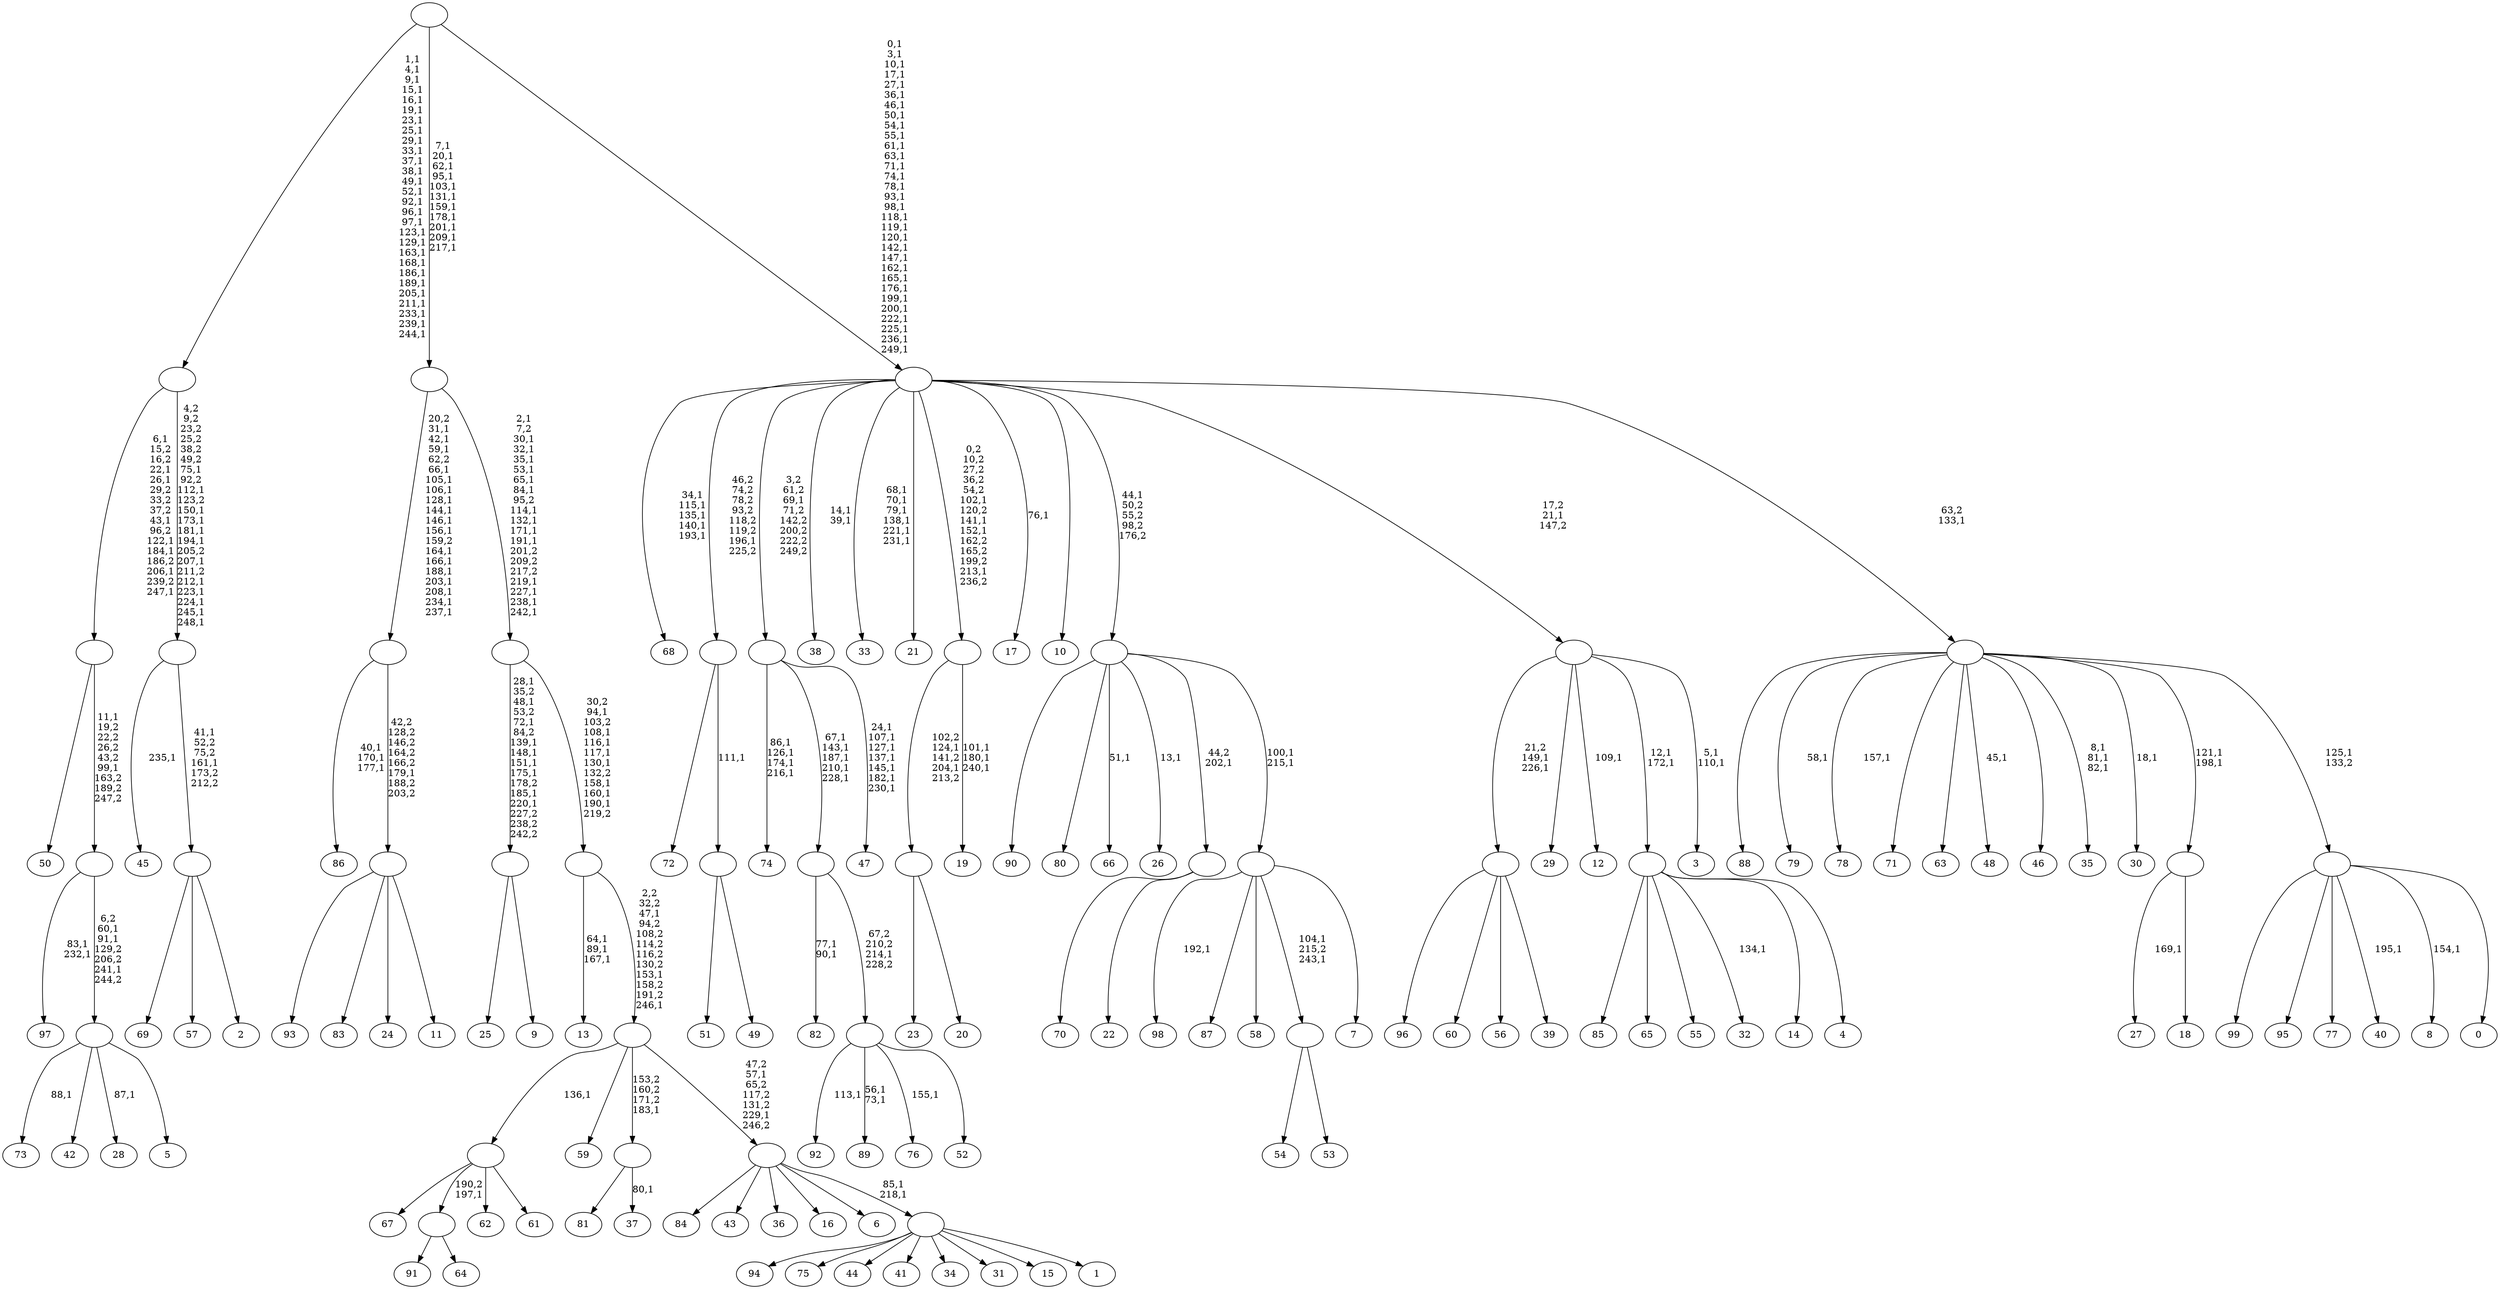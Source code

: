 digraph T {
	350 [label="99"]
	349 [label="98"]
	347 [label="97"]
	344 [label="96"]
	343 [label="95"]
	342 [label="94"]
	341 [label="93"]
	340 [label="92"]
	338 [label="91"]
	337 [label="90"]
	336 [label="89"]
	333 [label="88"]
	332 [label="87"]
	331 [label="86"]
	327 [label="85"]
	326 [label="84"]
	325 [label="83"]
	324 [label="82"]
	321 [label="81"]
	320 [label="80"]
	319 [label="79"]
	317 [label="78"]
	315 [label="77"]
	314 [label="76"]
	312 [label="75"]
	311 [label="74"]
	306 [label="73"]
	304 [label="72"]
	303 [label="71"]
	302 [label="70"]
	301 [label="69"]
	300 [label="68"]
	294 [label="67"]
	293 [label="66"]
	291 [label="65"]
	290 [label="64"]
	289 [label=""]
	288 [label="63"]
	287 [label="62"]
	286 [label="61"]
	285 [label=""]
	284 [label="60"]
	283 [label="59"]
	282 [label="58"]
	281 [label="57"]
	280 [label="56"]
	279 [label="55"]
	278 [label="54"]
	277 [label="53"]
	276 [label=""]
	274 [label="52"]
	273 [label=""]
	272 [label=""]
	267 [label="51"]
	266 [label="50"]
	265 [label="49"]
	264 [label=""]
	263 [label=""]
	262 [label="48"]
	260 [label="47"]
	252 [label=""]
	251 [label="46"]
	250 [label="45"]
	248 [label="44"]
	247 [label="43"]
	246 [label="42"]
	245 [label="41"]
	244 [label="40"]
	242 [label="39"]
	241 [label=""]
	239 [label="38"]
	236 [label="37"]
	234 [label=""]
	233 [label="36"]
	232 [label="35"]
	228 [label="34"]
	227 [label="33"]
	220 [label="32"]
	218 [label="31"]
	217 [label="30"]
	215 [label="29"]
	214 [label="28"]
	212 [label="27"]
	210 [label="26"]
	208 [label="25"]
	207 [label="24"]
	206 [label="23"]
	205 [label="22"]
	204 [label=""]
	203 [label="21"]
	202 [label="20"]
	201 [label=""]
	199 [label="19"]
	195 [label=""]
	191 [label="18"]
	190 [label=""]
	188 [label="17"]
	186 [label="16"]
	185 [label="15"]
	184 [label="14"]
	183 [label="13"]
	179 [label="12"]
	177 [label="11"]
	176 [label=""]
	175 [label=""]
	158 [label="10"]
	157 [label="9"]
	156 [label=""]
	147 [label="8"]
	145 [label="7"]
	144 [label=""]
	142 [label=""]
	141 [label="6"]
	140 [label="5"]
	139 [label=""]
	136 [label=""]
	134 [label=""]
	126 [label="4"]
	125 [label=""]
	123 [label="3"]
	120 [label=""]
	119 [label="2"]
	118 [label=""]
	116 [label=""]
	104 [label=""]
	76 [label="1"]
	75 [label=""]
	73 [label=""]
	71 [label=""]
	68 [label=""]
	60 [label=""]
	45 [label=""]
	34 [label="0"]
	33 [label=""]
	32 [label=""]
	31 [label=""]
	0 [label=""]
	289 -> 338 [label=""]
	289 -> 290 [label=""]
	285 -> 294 [label=""]
	285 -> 289 [label="190,2\n197,1"]
	285 -> 287 [label=""]
	285 -> 286 [label=""]
	276 -> 278 [label=""]
	276 -> 277 [label=""]
	273 -> 314 [label="155,1"]
	273 -> 336 [label="56,1\n73,1"]
	273 -> 340 [label="113,1"]
	273 -> 274 [label=""]
	272 -> 324 [label="77,1\n90,1"]
	272 -> 273 [label="67,2\n210,2\n214,1\n228,2"]
	264 -> 267 [label=""]
	264 -> 265 [label=""]
	263 -> 304 [label=""]
	263 -> 264 [label="111,1"]
	252 -> 260 [label="24,1\n107,1\n127,1\n137,1\n145,1\n182,1\n230,1"]
	252 -> 272 [label="67,1\n143,1\n187,1\n210,1\n228,1"]
	252 -> 311 [label="86,1\n126,1\n174,1\n216,1"]
	241 -> 344 [label=""]
	241 -> 284 [label=""]
	241 -> 280 [label=""]
	241 -> 242 [label=""]
	234 -> 236 [label="80,1"]
	234 -> 321 [label=""]
	204 -> 302 [label=""]
	204 -> 205 [label=""]
	201 -> 206 [label=""]
	201 -> 202 [label=""]
	195 -> 199 [label="101,1\n180,1\n240,1"]
	195 -> 201 [label="102,2\n124,1\n141,2\n204,1\n213,2"]
	190 -> 212 [label="169,1"]
	190 -> 191 [label=""]
	176 -> 341 [label=""]
	176 -> 325 [label=""]
	176 -> 207 [label=""]
	176 -> 177 [label=""]
	175 -> 331 [label="40,1\n170,1\n177,1"]
	175 -> 176 [label="42,2\n128,2\n146,2\n164,2\n166,2\n179,1\n188,2\n203,2"]
	156 -> 208 [label=""]
	156 -> 157 [label=""]
	144 -> 276 [label="104,1\n215,2\n243,1"]
	144 -> 349 [label="192,1"]
	144 -> 332 [label=""]
	144 -> 282 [label=""]
	144 -> 145 [label=""]
	142 -> 144 [label="100,1\n215,1"]
	142 -> 210 [label="13,1"]
	142 -> 293 [label="51,1"]
	142 -> 337 [label=""]
	142 -> 320 [label=""]
	142 -> 204 [label="44,2\n202,1"]
	139 -> 214 [label="87,1"]
	139 -> 306 [label="88,1"]
	139 -> 246 [label=""]
	139 -> 140 [label=""]
	136 -> 139 [label="6,2\n60,1\n91,1\n129,2\n206,2\n241,1\n244,2"]
	136 -> 347 [label="83,1\n232,1"]
	134 -> 136 [label="11,1\n19,2\n22,2\n26,2\n43,2\n99,1\n163,2\n189,2\n247,2"]
	134 -> 266 [label=""]
	125 -> 220 [label="134,1"]
	125 -> 327 [label=""]
	125 -> 291 [label=""]
	125 -> 279 [label=""]
	125 -> 184 [label=""]
	125 -> 126 [label=""]
	120 -> 123 [label="5,1\n110,1"]
	120 -> 125 [label="12,1\n172,1"]
	120 -> 179 [label="109,1"]
	120 -> 241 [label="21,2\n149,1\n226,1"]
	120 -> 215 [label=""]
	118 -> 301 [label=""]
	118 -> 281 [label=""]
	118 -> 119 [label=""]
	116 -> 118 [label="41,1\n52,2\n75,2\n161,1\n173,2\n212,2"]
	116 -> 250 [label="235,1"]
	104 -> 116 [label="4,2\n9,2\n23,2\n25,2\n38,2\n49,2\n75,1\n92,2\n112,1\n123,2\n150,1\n173,1\n181,1\n194,1\n205,2\n207,1\n211,2\n212,1\n223,1\n224,1\n245,1\n248,1"]
	104 -> 134 [label="6,1\n15,2\n16,2\n22,1\n26,1\n29,2\n33,2\n37,2\n43,1\n96,2\n122,1\n184,1\n186,2\n206,1\n239,2\n247,1"]
	75 -> 342 [label=""]
	75 -> 312 [label=""]
	75 -> 248 [label=""]
	75 -> 245 [label=""]
	75 -> 228 [label=""]
	75 -> 218 [label=""]
	75 -> 185 [label=""]
	75 -> 76 [label=""]
	73 -> 75 [label="85,1\n218,1"]
	73 -> 326 [label=""]
	73 -> 247 [label=""]
	73 -> 233 [label=""]
	73 -> 186 [label=""]
	73 -> 141 [label=""]
	71 -> 73 [label="47,2\n57,1\n65,2\n117,2\n131,2\n229,1\n246,2"]
	71 -> 285 [label="136,1"]
	71 -> 283 [label=""]
	71 -> 234 [label="153,2\n160,2\n171,2\n183,1"]
	68 -> 71 [label="2,2\n32,2\n47,1\n94,2\n108,2\n114,2\n116,2\n130,2\n153,1\n158,2\n191,2\n246,1"]
	68 -> 183 [label="64,1\n89,1\n167,1"]
	60 -> 68 [label="30,2\n94,1\n103,2\n108,1\n116,1\n117,1\n130,1\n132,2\n158,1\n160,1\n190,1\n219,2"]
	60 -> 156 [label="28,1\n35,2\n48,1\n53,2\n72,1\n84,2\n139,1\n148,1\n151,1\n175,1\n178,2\n185,1\n220,1\n227,2\n238,2\n242,2"]
	45 -> 60 [label="2,1\n7,2\n30,1\n32,1\n35,1\n53,1\n65,1\n84,1\n95,2\n114,1\n132,1\n171,1\n191,1\n201,2\n209,2\n217,2\n219,1\n227,1\n238,1\n242,1"]
	45 -> 175 [label="20,2\n31,1\n42,1\n59,1\n62,2\n66,1\n105,1\n106,1\n128,1\n144,1\n146,1\n156,1\n159,2\n164,1\n166,1\n188,1\n203,1\n208,1\n234,1\n237,1"]
	33 -> 147 [label="154,1"]
	33 -> 244 [label="195,1"]
	33 -> 350 [label=""]
	33 -> 343 [label=""]
	33 -> 315 [label=""]
	33 -> 34 [label=""]
	32 -> 190 [label="121,1\n198,1"]
	32 -> 217 [label="18,1"]
	32 -> 232 [label="8,1\n81,1\n82,1"]
	32 -> 262 [label="45,1"]
	32 -> 317 [label="157,1"]
	32 -> 319 [label="58,1"]
	32 -> 333 [label=""]
	32 -> 303 [label=""]
	32 -> 288 [label=""]
	32 -> 251 [label=""]
	32 -> 33 [label="125,1\n133,2"]
	31 -> 188 [label="76,1"]
	31 -> 195 [label="0,2\n10,2\n27,2\n36,2\n54,2\n102,1\n120,2\n141,1\n152,1\n162,2\n165,2\n199,2\n213,1\n236,2"]
	31 -> 227 [label="68,1\n70,1\n79,1\n138,1\n221,1\n231,1"]
	31 -> 239 [label="14,1\n39,1"]
	31 -> 300 [label="34,1\n115,1\n135,1\n140,1\n193,1"]
	31 -> 263 [label="46,2\n74,2\n78,2\n93,2\n118,2\n119,2\n196,1\n225,2"]
	31 -> 252 [label="3,2\n61,2\n69,1\n71,2\n142,2\n200,2\n222,2\n249,2"]
	31 -> 203 [label=""]
	31 -> 158 [label=""]
	31 -> 142 [label="44,1\n50,2\n55,2\n98,2\n176,2"]
	31 -> 120 [label="17,2\n21,1\n147,2"]
	31 -> 32 [label="63,2\n133,1"]
	0 -> 31 [label="0,1\n3,1\n10,1\n17,1\n27,1\n36,1\n46,1\n50,1\n54,1\n55,1\n61,1\n63,1\n71,1\n74,1\n78,1\n93,1\n98,1\n118,1\n119,1\n120,1\n142,1\n147,1\n162,1\n165,1\n176,1\n199,1\n200,1\n222,1\n225,1\n236,1\n249,1"]
	0 -> 45 [label="7,1\n20,1\n62,1\n95,1\n103,1\n131,1\n159,1\n178,1\n201,1\n209,1\n217,1"]
	0 -> 104 [label="1,1\n4,1\n9,1\n15,1\n16,1\n19,1\n23,1\n25,1\n29,1\n33,1\n37,1\n38,1\n49,1\n52,1\n92,1\n96,1\n97,1\n123,1\n129,1\n163,1\n168,1\n186,1\n189,1\n205,1\n211,1\n233,1\n239,1\n244,1"]
}
